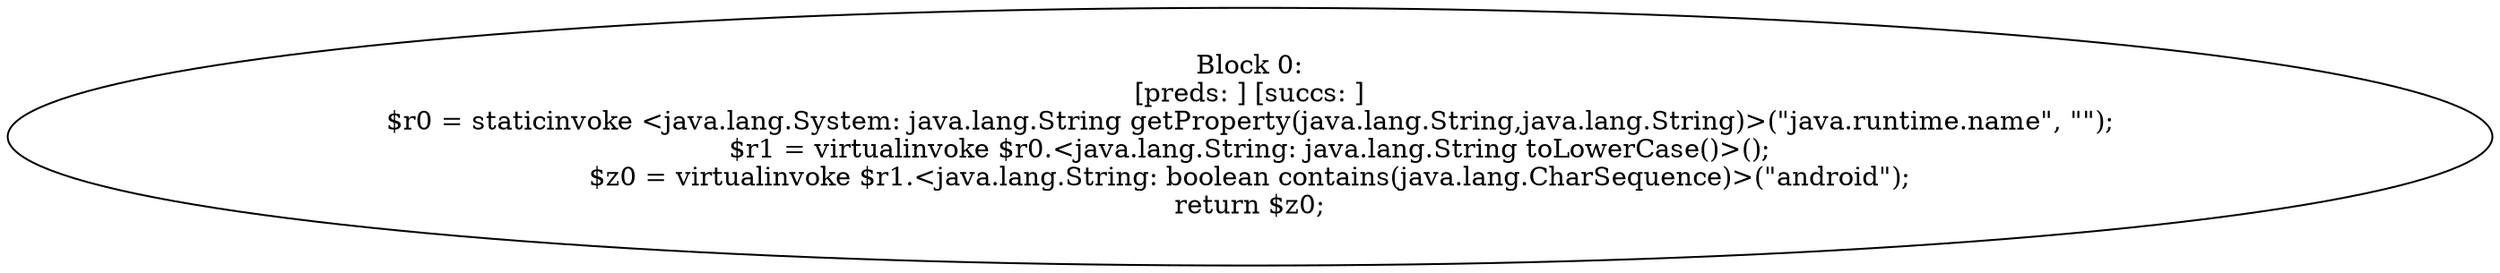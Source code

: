 digraph "unitGraph" {
    "Block 0:
[preds: ] [succs: ]
$r0 = staticinvoke <java.lang.System: java.lang.String getProperty(java.lang.String,java.lang.String)>(\"java.runtime.name\", \"\");
$r1 = virtualinvoke $r0.<java.lang.String: java.lang.String toLowerCase()>();
$z0 = virtualinvoke $r1.<java.lang.String: boolean contains(java.lang.CharSequence)>(\"android\");
return $z0;
"
}
